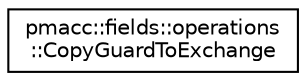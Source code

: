 digraph "Graphical Class Hierarchy"
{
 // LATEX_PDF_SIZE
  edge [fontname="Helvetica",fontsize="10",labelfontname="Helvetica",labelfontsize="10"];
  node [fontname="Helvetica",fontsize="10",shape=record];
  rankdir="LR";
  Node0 [label="pmacc::fields::operations\l::CopyGuardToExchange",height=0.2,width=0.4,color="black", fillcolor="white", style="filled",URL="$structpmacc_1_1fields_1_1operations_1_1_copy_guard_to_exchange.html",tooltip="copy guard of the local buffer to the exchange buffer"];
}
